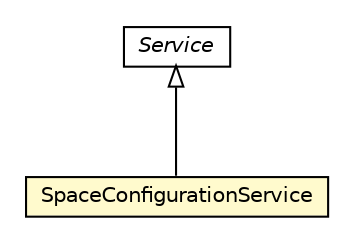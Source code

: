 #!/usr/local/bin/dot
#
# Class diagram 
# Generated by UMLGraph version R5_6-24-gf6e263 (http://www.umlgraph.org/)
#

digraph G {
	edge [fontname="Helvetica",fontsize=10,labelfontname="Helvetica",labelfontsize=10];
	node [fontname="Helvetica",fontsize=10,shape=plaintext];
	nodesep=0.25;
	ranksep=0.5;
	// org.universAAL.ontology.space.SpaceConfigurationService
	c332653 [label=<<table title="org.universAAL.ontology.space.SpaceConfigurationService" border="0" cellborder="1" cellspacing="0" cellpadding="2" port="p" bgcolor="lemonChiffon" href="./SpaceConfigurationService.html">
		<tr><td><table border="0" cellspacing="0" cellpadding="1">
<tr><td align="center" balign="center"> SpaceConfigurationService </td></tr>
		</table></td></tr>
		</table>>, URL="./SpaceConfigurationService.html", fontname="Helvetica", fontcolor="black", fontsize=10.0];
	//org.universAAL.ontology.space.SpaceConfigurationService extends org.universAAL.middleware.service.owl.Service
	c333137:p -> c332653:p [dir=back,arrowtail=empty];
	// org.universAAL.middleware.service.owl.Service
	c333137 [label=<<table title="org.universAAL.middleware.service.owl.Service" border="0" cellborder="1" cellspacing="0" cellpadding="2" port="p" href="http://java.sun.com/j2se/1.4.2/docs/api/org/universAAL/middleware/service/owl/Service.html">
		<tr><td><table border="0" cellspacing="0" cellpadding="1">
<tr><td align="center" balign="center"><font face="Helvetica-Oblique"> Service </font></td></tr>
		</table></td></tr>
		</table>>, URL="http://java.sun.com/j2se/1.4.2/docs/api/org/universAAL/middleware/service/owl/Service.html", fontname="Helvetica", fontcolor="black", fontsize=10.0];
}

